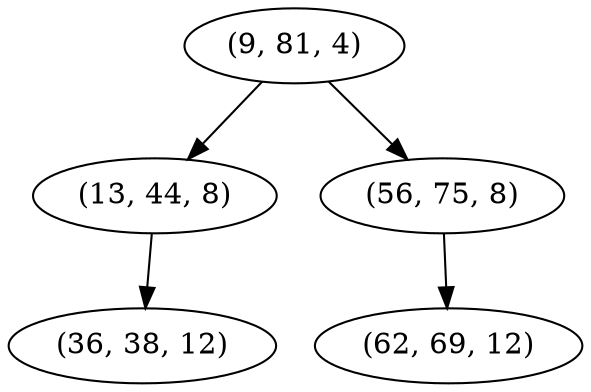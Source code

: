 digraph tree {
    "(9, 81, 4)";
    "(13, 44, 8)";
    "(36, 38, 12)";
    "(56, 75, 8)";
    "(62, 69, 12)";
    "(9, 81, 4)" -> "(13, 44, 8)";
    "(9, 81, 4)" -> "(56, 75, 8)";
    "(13, 44, 8)" -> "(36, 38, 12)";
    "(56, 75, 8)" -> "(62, 69, 12)";
}
